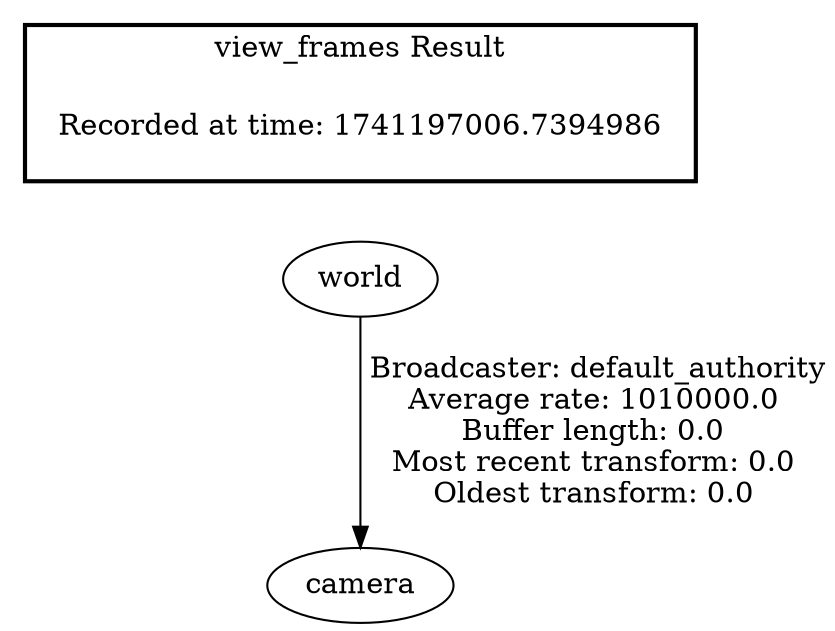 digraph G {
"world" -> "camera"[label=" Broadcaster: default_authority\nAverage rate: 1010000.0\nBuffer length: 0.0\nMost recent transform: 0.0\nOldest transform: 0.0\n"];
edge [style=invis];
 subgraph cluster_legend { style=bold; color=black; label ="view_frames Result";
"Recorded at time: 1741197006.7394986"[ shape=plaintext ] ;
}->"world";
}